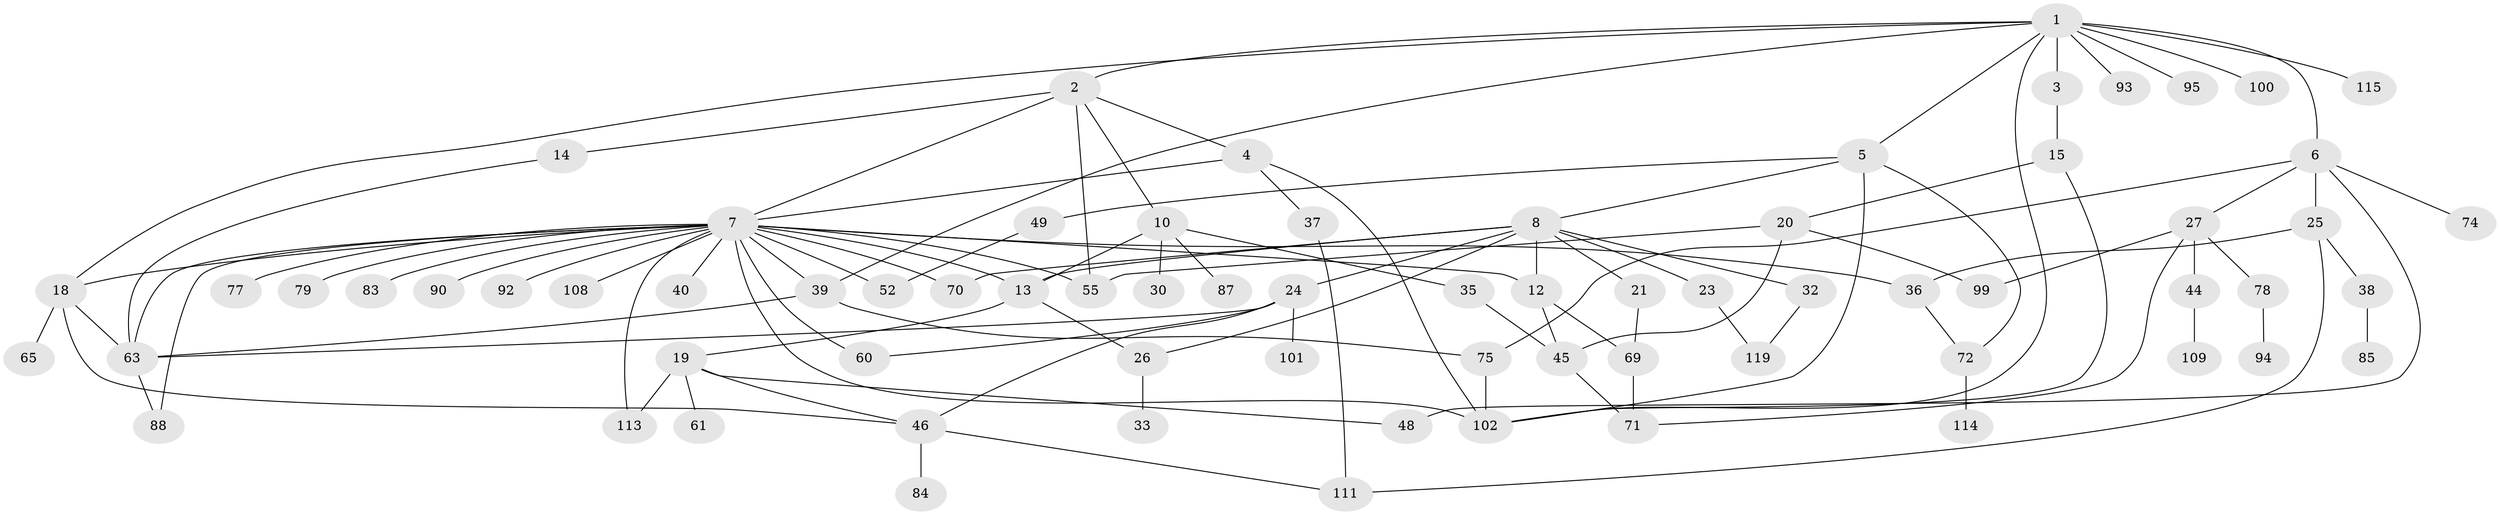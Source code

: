 // original degree distribution, {11: 0.008333333333333333, 6: 0.058333333333333334, 2: 0.30833333333333335, 4: 0.11666666666666667, 5: 0.058333333333333334, 7: 0.016666666666666666, 3: 0.16666666666666666, 1: 0.26666666666666666}
// Generated by graph-tools (version 1.1) at 2025/17/03/04/25 18:17:00]
// undirected, 72 vertices, 109 edges
graph export_dot {
graph [start="1"]
  node [color=gray90,style=filled];
  1;
  2;
  3;
  4;
  5;
  6;
  7 [super="+98+54+11"];
  8 [super="+57+9"];
  10;
  12;
  13;
  14;
  15 [super="+34"];
  18 [super="+76"];
  19 [super="+22+80"];
  20 [super="+31"];
  21;
  23;
  24 [super="+42"];
  25 [super="+28"];
  26 [super="+82"];
  27 [super="+51+110"];
  30;
  32 [super="+89+43"];
  33 [super="+73"];
  35 [super="+64"];
  36 [super="+59+41"];
  37;
  38;
  39 [super="+97"];
  40;
  44 [super="+105+56"];
  45 [super="+116+58"];
  46 [super="+50+53"];
  48;
  49;
  52;
  55;
  60;
  61;
  63 [super="+67+81"];
  65;
  69;
  70;
  71 [super="+91"];
  72;
  74;
  75 [super="+86"];
  77;
  78;
  79;
  83;
  84;
  85;
  87;
  88;
  90;
  92;
  93;
  94;
  95;
  99;
  100 [super="+106"];
  101 [super="+118"];
  102 [super="+104"];
  108;
  109;
  111 [super="+112"];
  113;
  114;
  115;
  119;
  1 -- 2;
  1 -- 3;
  1 -- 5;
  1 -- 6;
  1 -- 18;
  1 -- 39;
  1 -- 93;
  1 -- 95;
  1 -- 100;
  1 -- 102;
  1 -- 115;
  2 -- 4;
  2 -- 10;
  2 -- 14;
  2 -- 55;
  2 -- 7;
  3 -- 15;
  4 -- 7;
  4 -- 37;
  4 -- 102;
  5 -- 8;
  5 -- 49;
  5 -- 72;
  5 -- 102;
  6 -- 25;
  6 -- 27;
  6 -- 48;
  6 -- 74;
  6 -- 75;
  7 -- 113;
  7 -- 36 [weight=3];
  7 -- 52 [weight=2];
  7 -- 108;
  7 -- 60;
  7 -- 70;
  7 -- 12;
  7 -- 13;
  7 -- 77;
  7 -- 79;
  7 -- 18 [weight=2];
  7 -- 83;
  7 -- 88;
  7 -- 90;
  7 -- 92;
  7 -- 102 [weight=2];
  7 -- 39;
  7 -- 40;
  7 -- 55;
  7 -- 63;
  8 -- 21;
  8 -- 26;
  8 -- 70;
  8 -- 32;
  8 -- 23;
  8 -- 24;
  8 -- 12;
  8 -- 13;
  10 -- 13;
  10 -- 30;
  10 -- 35;
  10 -- 87;
  12 -- 69;
  12 -- 45;
  13 -- 19;
  13 -- 26;
  14 -- 63;
  15 -- 20;
  15 -- 102;
  18 -- 63;
  18 -- 65;
  18 -- 46;
  19 -- 61;
  19 -- 48;
  19 -- 113;
  19 -- 46;
  20 -- 45;
  20 -- 99;
  20 -- 55;
  21 -- 69;
  23 -- 119;
  24 -- 46;
  24 -- 101;
  24 -- 60;
  24 -- 63;
  25 -- 111;
  25 -- 38;
  25 -- 36;
  26 -- 33;
  27 -- 44;
  27 -- 78;
  27 -- 99;
  27 -- 71;
  32 -- 119;
  35 -- 45;
  36 -- 72;
  37 -- 111;
  38 -- 85;
  39 -- 63;
  39 -- 75;
  44 -- 109;
  45 -- 71;
  46 -- 111;
  46 -- 84;
  49 -- 52;
  63 -- 88;
  69 -- 71;
  72 -- 114;
  75 -- 102;
  78 -- 94;
}
